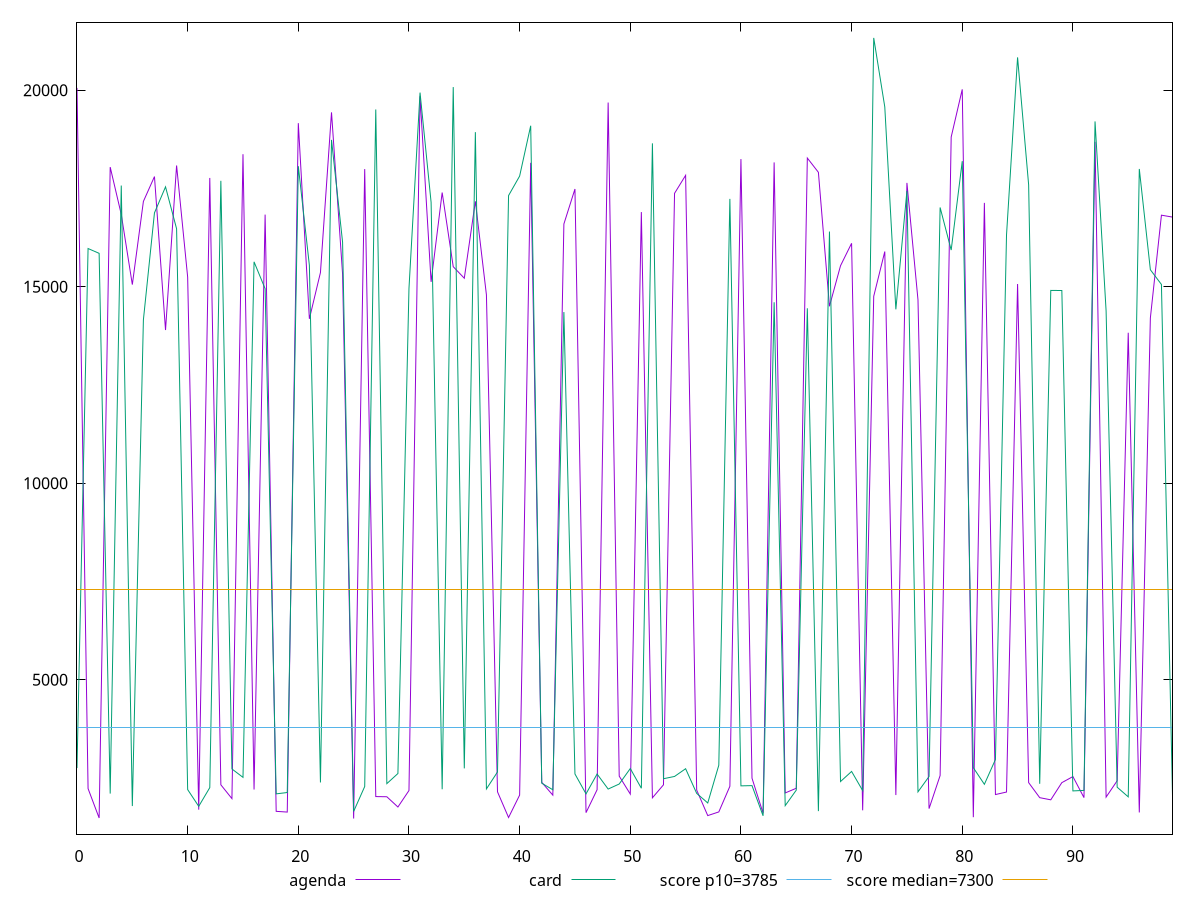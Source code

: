 reset

$agenda <<EOF
0 20057.4065
1 2231.5924999999997
2 1483.5720000000001
3 18042.988999999994
4 16838.648499999996
5 15053.4405
6 17169.812000000005
7 17801.5665
8 13896.956499999998
9 18083.4615
10 15244.4415
11 1695.312
12 17766.498499999998
13 2327.848
14 1976.6799999999998
15 18371.359
16 2207.0919999999996
17 16833.2825
18 1652.56
19 1634.2679999999996
20 19160.276
21 14183.136499999997
22 15360.229500000001
23 19435.597000000005
24 15321.468499999999
25 1470.078
26 17992.14
27 2028.505
28 2023.7955000000002
29 1762.9100000000003
30 2182.134
31 19843.886499999993
32 15123.1655
33 17395.73
34 15509.129500000003
35 15215.466499999999
36 17171.648
37 14792.8
38 2149.149
39 1495.296
40 2066.1319999999996
41 18152.5735
42 2390.5977500000004
43 2064.8525
44 16595.912000000004
45 17485.250500000002
46 1619.5259999999998
47 2202.318
48 19685.213000000003
49 2548.126
50 2092.2305
51 16899.152499999997
52 1996.9430000000002
53 2327.4880000000003
54 17375.756499999996
55 17832.453999999998
56 2193.26
57 1544.433
58 1637.9750000000001
59 2289.6775000000002
60 18246.555
61 2496.0335000000005
62 1605.927
63 18162.998
64 2120.5575000000003
65 2239.8115000000003
66 18273.146500000003
67 17910.104
68 14502.017000000002
69 15533.517999999996
70 16104.3485
71 1679.2984999999999
72 14756.590000000004
73 15894.819
74 2067.002
75 17640.905000000002
76 14664.268000000002
77 1721.8225000000002
78 2563.6580000000004
79 18807.834999999995
80 20020.5775
81 1503.2224999999999
82 17133.217000000004
83 2079.816
84 2143.762
85 15067.694
86 2383.298
87 2000.5349999999999
88 1945.6981
89 2383.035
90 2537.045
91 2001.5550000000003
92 18686.940000000002
93 2015.135
94 2430.5559999999996
95 13827.8985
96 1623.566
97 14204.714999999998
98 16819.542
99 16771.157000000003
EOF

$card <<EOF
0 2753.1659999999997
1 15971.340999999999
2 15848.202500000001
3 2104.994
4 17573.826000000005
5 1787.58
6 14156.338
7 16878.174000000006
8 17540.247
9 16474.01
10 2206.33
11 1780.2930000000001
12 2256.3575
13 17693.391499999994
14 2731.1059999999998
15 2517.484
16 15633.003999999999
17 14949.4955
18 2097.4590000000003
19 2131.486
20 18066.457499999997
21 15541.685999999998
22 2387.8105000000005
23 18734.5665
24 16133.446999999998
25 1650.6479999999997
26 2284.27
27 19509.043500000007
28 2357.6450000000004
29 2614.8019999999997
30 14956.088500000002
31 19938.029999999995
32 17145.524000000005
33 2213.889
34 20078.675999999996
35 2745.717
36 18931.889499999997
37 2223.5012500000003
38 2654.2480000000005
39 17318.5055
40 17814.418
41 19095.043000000005
42 2368.7580000000003
43 2201.779
44 14354.9595
45 2603.6925
46 2097.3025
47 2602.0739999999996
48 2219.76
49 2348.206
50 2741.4839999999995
51 2240.0175
52 18647.198000000004
53 2482.6099999999997
54 2540.419
55 2737.041
56 2110.258
57 1865.4589999999998
58 2827.1440000000002
59 17234.233
60 2300.94
61 2307.215
62 1538.8600000000001
63 14604.308000000003
64 1797.422
65 2191.9669000000004
66 14450.616499999996
67 1657.817
68 16403.983500000002
69 2410.8824999999997
70 2667.9219999999996
71 2181.025
72 21329.5455
73 19572.460999999996
74 14424.2095
75 17437.720500000003
76 2148.9275000000002
77 2538.852
78 17015.693499999994
79 15932.490499999998
80 18193.550499999998
81 2763.393
82 2340.58
83 2971.51
84 16313.991
85 20833.6295
86 17589.7515
87 2353.6325
88 14905.851500000002
89 14902.665500000003
90 2172.2569999999996
91 2185.0789999999997
92 19205.515999999992
93 14383.579499999996
94 2266.91
95 2021.4579999999999
96 17995.8575
97 15431.1745
98 15057.07
99 2050.605
EOF

set key outside below
set xrange [0:99]
set yrange [1072.8886499999999:21726.73485]
set trange [1072.8886499999999:21726.73485]
set terminal svg size 640, 520 enhanced background rgb 'white'
set output "reports/report_00028_2021-02-24T12-49-42.674Z/interactive/comparison/line/1_vs_2.svg"

plot $agenda title "agenda" with line, \
     $card title "card" with line, \
     3785 title "score p10=3785", \
     7300 title "score median=7300"

reset
